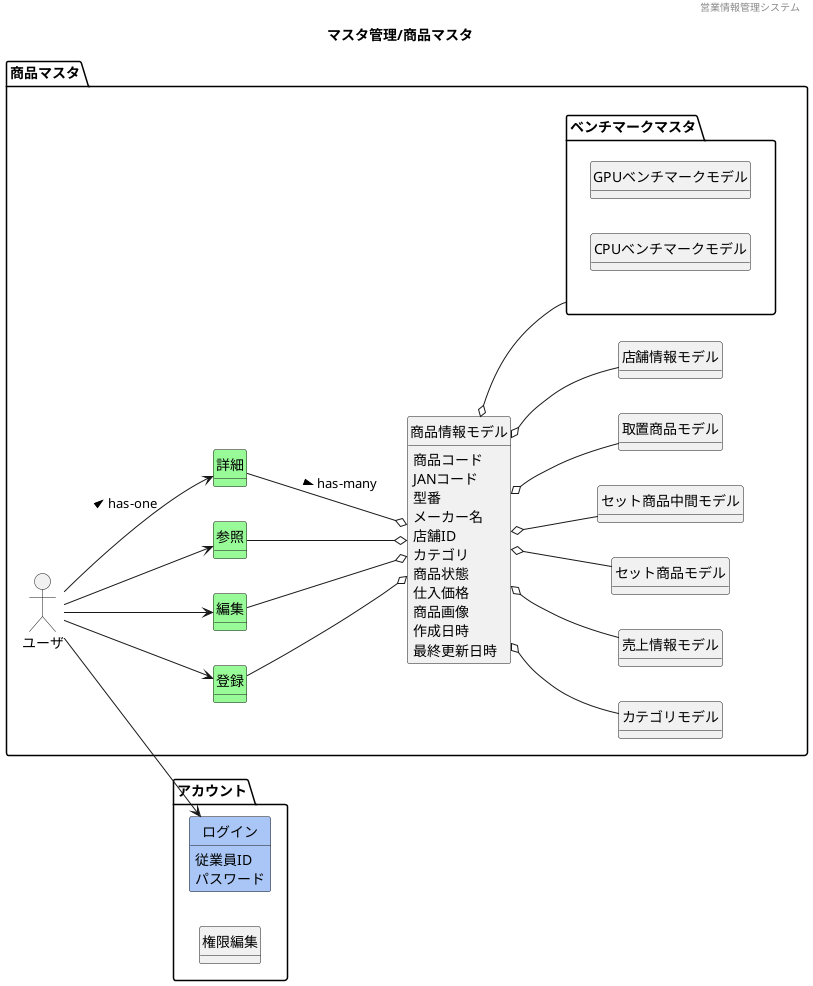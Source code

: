 @startuml images/マスタ管理/商品マスタ
' ヘッダー
header 営業情報管理システム
' タイトル
title マスタ管理/商品マスタ
' 
hide circle
' 
hide method
left to right direction

package "アカウント"{
    class "ログイン" #A9C6F6
    class "権限編集"
}

package "商品マスタ" {
    'ユーザや外部システム
    mix_actor "ユーザ"
    class "登録" #98fb98
    class "編集" #98fb98
    class "参照" #98fb98
    class "詳細" #98fb98
    ' メインのモデルは赤
    class "商品情報モデル" #F5A9BC
    class "カテゴリモデル" 
    package "ベンチマークマスタ"{
        class "GPUベンチマークモデル"
        class "CPUベンチマークモデル"
    }
    class "商品情報モデル"
    class "売上情報モデル" 
    class "セット商品モデル"
    class "セット商品中間モデル"
    class "取置商品モデル"
    class "店舗情報モデル"

    'モデル同士の関係
    ユーザ --> 参照
    ユーザ --> 登録
    ユーザ --> 編集
    ユーザ --> 詳細 : > has-one
    ユーザ --> ログイン
    参照 --o 商品情報モデル
    登録 --o 商品情報モデル 
    編集 --o 商品情報モデル 
    詳細 --o 商品情報モデル : > has-many
    商品情報モデル o-- カテゴリモデル
    商品情報モデル o-- 売上情報モデル
    商品情報モデル o-- ベンチマークマスタ
    商品情報モデル o-- 取置商品モデル
    商品情報モデル o-- セット商品中間モデル
    商品情報モデル o-- セット商品モデル
    商品情報モデル o-- 店舗情報モデル
    'ドメインクラスの属性
    ログイン : 従業員ID

    ログイン : パスワード
    商品情報モデル : 商品コード
    商品情報モデル : JANコード
    商品情報モデル : 型番
    商品情報モデル : メーカー名
    商品情報モデル : 店舗ID
    商品情報モデル : カテゴリ
    商品情報モデル : 商品状態    
    商品情報モデル : 仕入価格
    商品情報モデル : 商品画像
    商品情報モデル : 作成日時
    商品情報モデル : 最終更新日時
}




@enduml